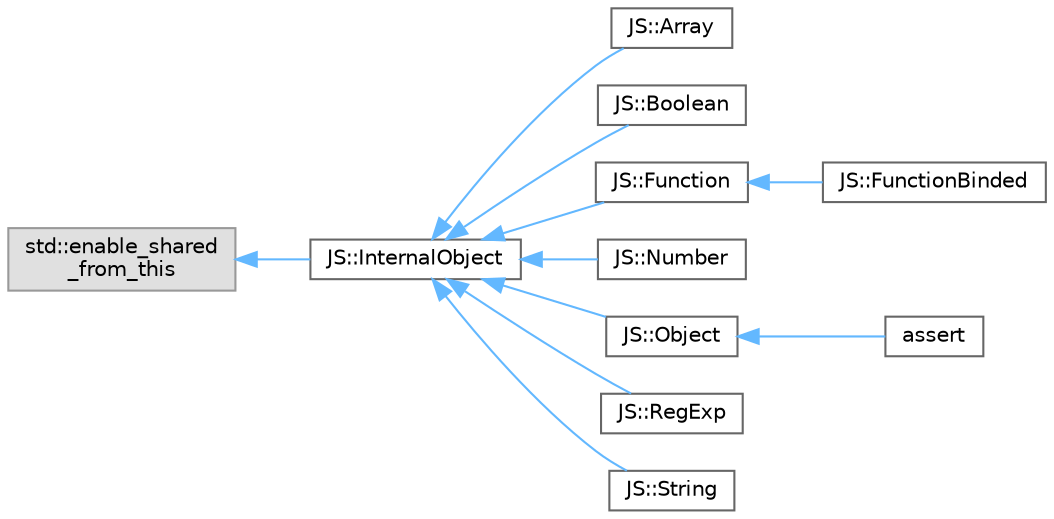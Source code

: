 digraph "Graphical Class Hierarchy"
{
 // LATEX_PDF_SIZE
  bgcolor="transparent";
  edge [fontname=Helvetica,fontsize=10,labelfontname=Helvetica,labelfontsize=10];
  node [fontname=Helvetica,fontsize=10,shape=box,height=0.2,width=0.4];
  rankdir="LR";
  Node0 [id="Node000000",label="std::enable_shared\l_from_this",height=0.2,width=0.4,color="grey60", fillcolor="#E0E0E0", style="filled",tooltip=" "];
  Node0 -> Node1 [id="edge3_Node000000_Node000001",dir="back",color="steelblue1",style="solid",tooltip=" "];
  Node1 [id="Node000001",label="JS::InternalObject",height=0.2,width=0.4,color="grey40", fillcolor="white", style="filled",URL="$classJS_1_1InternalObject.html",tooltip="Represents a base object for all JavaScript-like objects in C++."];
  Node1 -> Node2 [id="edge4_Node000001_Node000002",dir="back",color="steelblue1",style="solid",tooltip=" "];
  Node2 [id="Node000002",label="JS::Array",height=0.2,width=0.4,color="grey40", fillcolor="white", style="filled",URL="$classJS_1_1Array.html",tooltip="Represents a JavaScript-like array object in C++."];
  Node1 -> Node3 [id="edge5_Node000001_Node000003",dir="back",color="steelblue1",style="solid",tooltip=" "];
  Node3 [id="Node000003",label="JS::Boolean",height=0.2,width=0.4,color="grey40", fillcolor="white", style="filled",URL="$classJS_1_1Boolean.html",tooltip="Represent the boolean object in C++."];
  Node1 -> Node4 [id="edge6_Node000001_Node000004",dir="back",color="steelblue1",style="solid",tooltip=" "];
  Node4 [id="Node000004",label="JS::Function",height=0.2,width=0.4,color="grey40", fillcolor="white", style="filled",URL="$classJS_1_1Function.html",tooltip="Represents a JavaScript-like function object in C++."];
  Node4 -> Node5 [id="edge7_Node000004_Node000005",dir="back",color="steelblue1",style="solid",tooltip=" "];
  Node5 [id="Node000005",label="JS::FunctionBinded",height=0.2,width=0.4,color="grey40", fillcolor="white", style="filled",URL="$classJS_1_1FunctionBinded.html",tooltip="Represents a binded function object in C++. This class is a subclass of Function."];
  Node1 -> Node6 [id="edge8_Node000001_Node000006",dir="back",color="steelblue1",style="solid",tooltip=" "];
  Node6 [id="Node000006",label="JS::Number",height=0.2,width=0.4,color="grey40", fillcolor="white", style="filled",URL="$classJS_1_1Number.html",tooltip="Represent the number object in C++."];
  Node1 -> Node7 [id="edge9_Node000001_Node000007",dir="back",color="steelblue1",style="solid",tooltip=" "];
  Node7 [id="Node000007",label="JS::Object",height=0.2,width=0.4,color="grey40", fillcolor="white", style="filled",URL="$classJS_1_1Object.html",tooltip="Represents a JavaScript-like object in C++."];
  Node7 -> Node8 [id="edge10_Node000007_Node000008",dir="back",color="steelblue1",style="solid",tooltip=" "];
  Node8 [id="Node000008",label="assert",height=0.2,width=0.4,color="grey40", fillcolor="white", style="filled",URL="$classassert.html",tooltip=" "];
  Node1 -> Node9 [id="edge11_Node000001_Node000009",dir="back",color="steelblue1",style="solid",tooltip=" "];
  Node9 [id="Node000009",label="JS::RegExp",height=0.2,width=0.4,color="grey40", fillcolor="white", style="filled",URL="$classJS_1_1RegExp.html",tooltip="Represents a JavaScript-like RegExp object in C++."];
  Node1 -> Node10 [id="edge12_Node000001_Node000010",dir="back",color="steelblue1",style="solid",tooltip=" "];
  Node10 [id="Node000010",label="JS::String",height=0.2,width=0.4,color="grey40", fillcolor="white", style="filled",URL="$classJS_1_1String.html",tooltip="Represents the string object in C++."];
}
